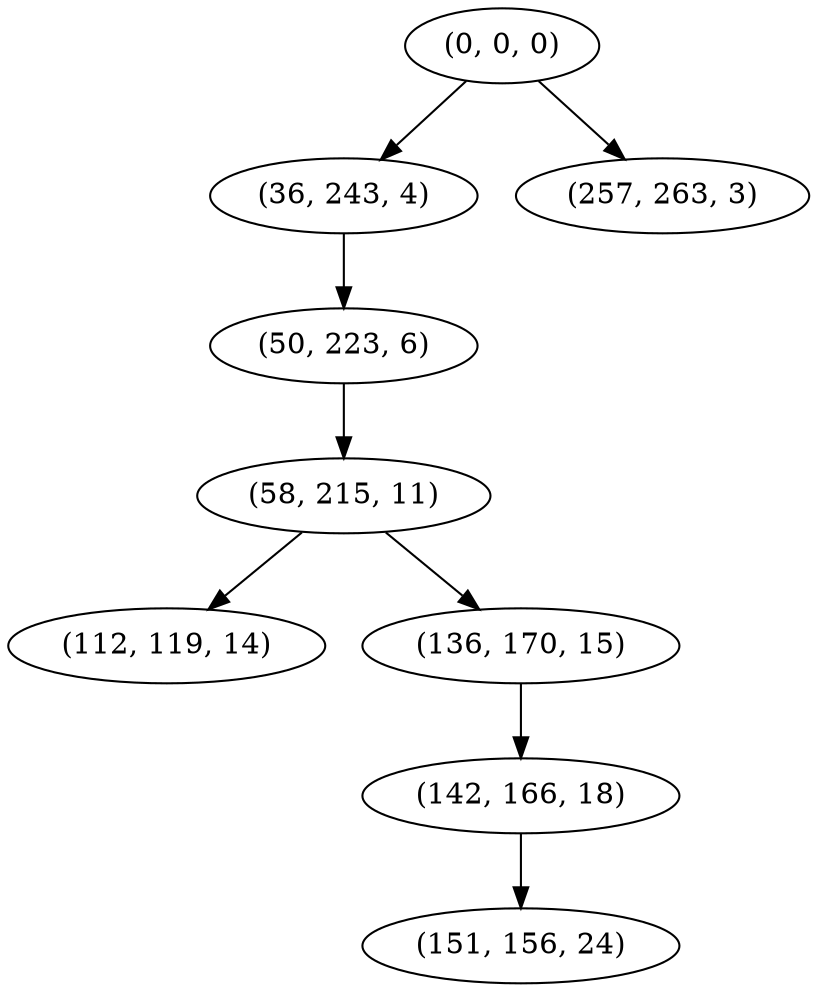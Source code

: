 digraph tree {
    "(0, 0, 0)";
    "(36, 243, 4)";
    "(50, 223, 6)";
    "(58, 215, 11)";
    "(112, 119, 14)";
    "(136, 170, 15)";
    "(142, 166, 18)";
    "(151, 156, 24)";
    "(257, 263, 3)";
    "(0, 0, 0)" -> "(36, 243, 4)";
    "(0, 0, 0)" -> "(257, 263, 3)";
    "(36, 243, 4)" -> "(50, 223, 6)";
    "(50, 223, 6)" -> "(58, 215, 11)";
    "(58, 215, 11)" -> "(112, 119, 14)";
    "(58, 215, 11)" -> "(136, 170, 15)";
    "(136, 170, 15)" -> "(142, 166, 18)";
    "(142, 166, 18)" -> "(151, 156, 24)";
}
